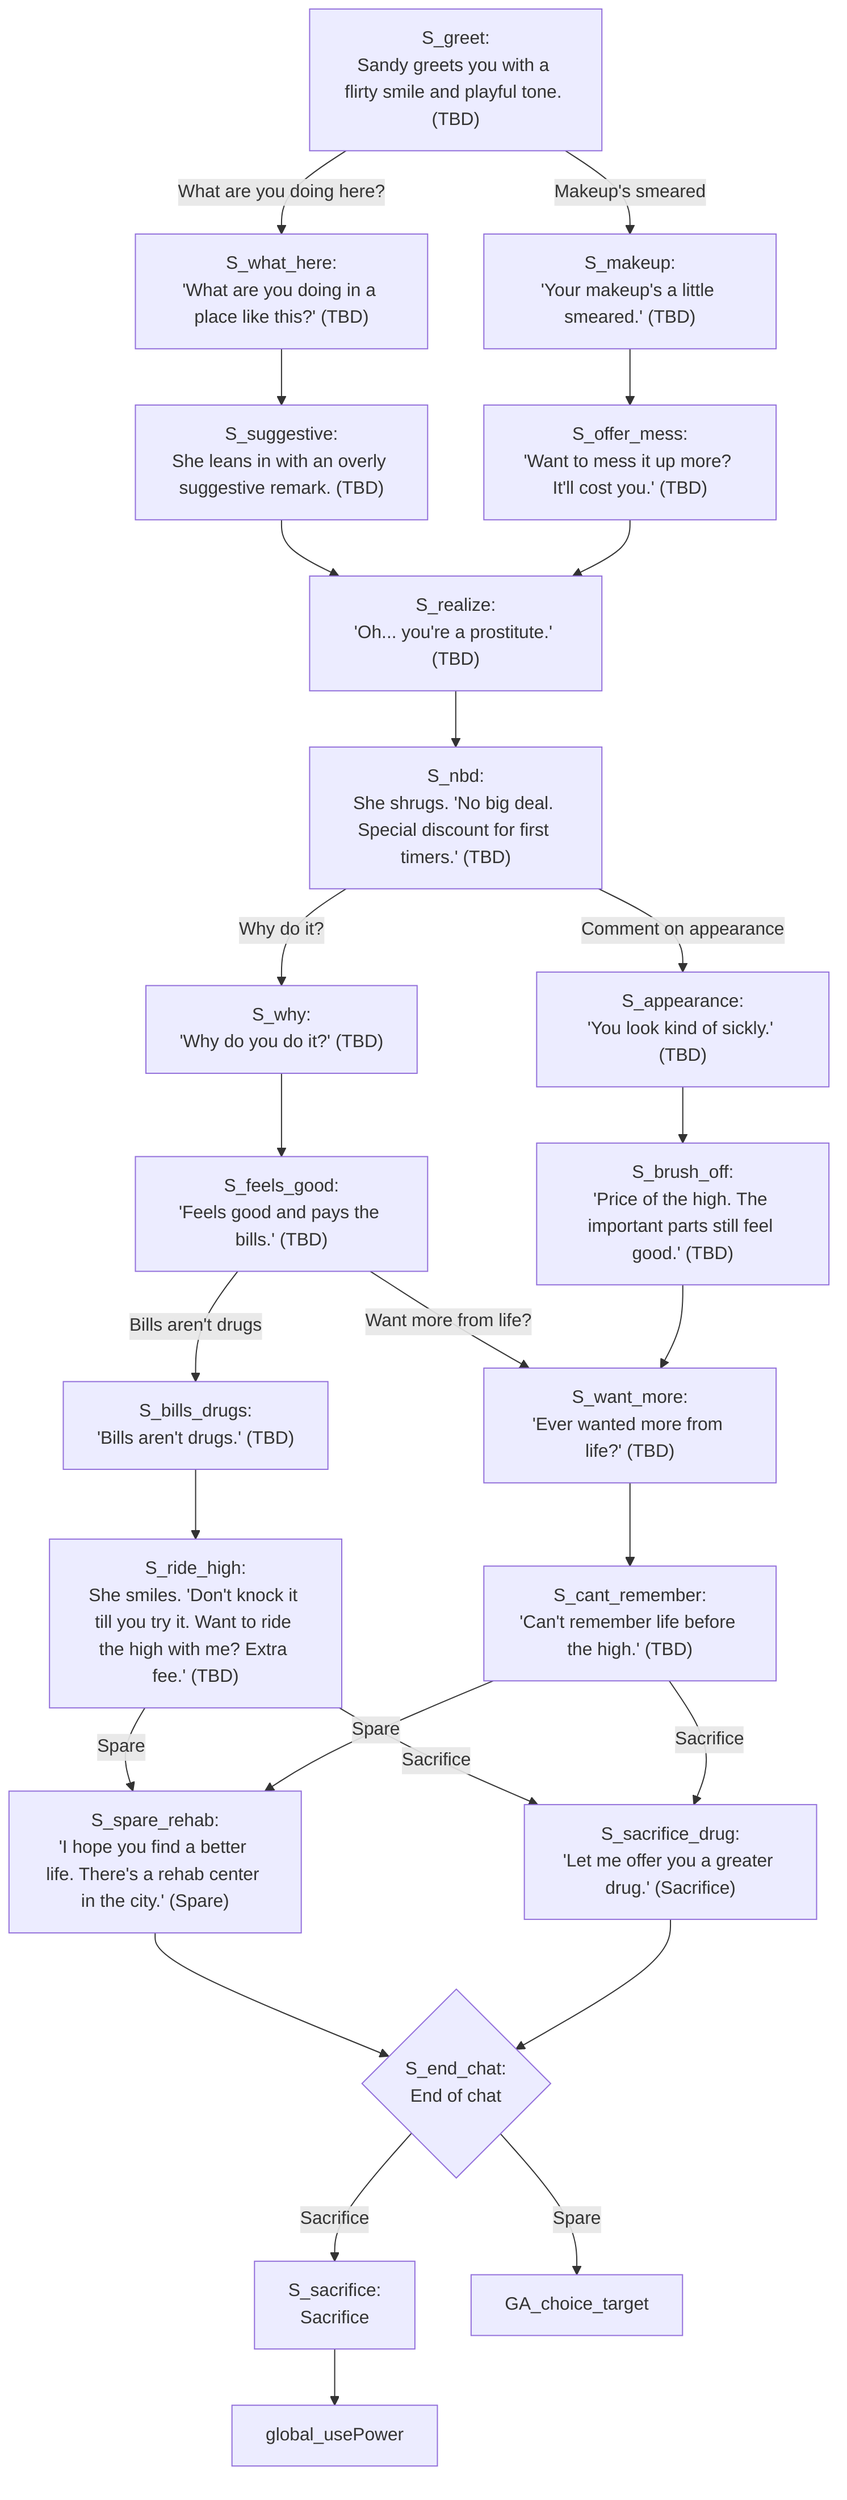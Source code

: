 flowchart TD
direction LR
S_greet["S_greet:<br/>Sandy greets you with a flirty smile and playful tone. (TBD)"] -->|What are you doing here?| S_what_here
S_greet -->|Makeup's smeared| S_makeup
S_what_here["S_what_here:<br/>'What are you doing in a place like this?' (TBD)"] --> S_suggestive
S_suggestive["S_suggestive:<br/>She leans in with an overly suggestive remark. (TBD)"] --> S_realize
S_makeup["S_makeup:<br/>'Your makeup's a little smeared.' (TBD)"] --> S_offer_mess
S_offer_mess["S_offer_mess:<br/>'Want to mess it up more? It'll cost you.' (TBD)"] --> S_realize
S_realize["S_realize:<br/>'Oh... you're a prostitute.' (TBD)"] --> S_nbd
S_nbd["S_nbd:<br/>She shrugs. 'No big deal. Special discount for first timers.' (TBD)"] -->|Why do it?| S_why
S_nbd -->|Comment on appearance| S_appearance
S_why["S_why:<br/>'Why do you do it?' (TBD)"] --> S_feels_good
S_feels_good["S_feels_good:<br/>'Feels good and pays the bills.' (TBD)"] -->|Bills aren't drugs| S_bills_drugs
S_feels_good -->|Want more from life?| S_want_more
S_bills_drugs["S_bills_drugs:<br/>'Bills aren't drugs.' (TBD)"] --> S_ride_high
S_ride_high["S_ride_high:<br/>She smiles. 'Don't knock it till you try it. Want to ride the high with me? Extra fee.' (TBD)"] -->|Spare| S_spare_rehab
S_ride_high -->|Sacrifice| S_sacrifice_drug
S_cant_remember["S_cant_remember:<br/>'Can't remember life before the high.' (TBD)"] -->|Spare| S_spare_rehab
S_cant_remember -->|Sacrifice| S_sacrifice_drug
S_spare_rehab["S_spare_rehab:<br/>'I hope you find a better life. There's a rehab center in the city.' (Spare)"] --> S_end_chat
S_sacrifice_drug["S_sacrifice_drug:<br/>'Let me offer you a greater drug.' (Sacrifice)"] --> S_end_chat
S_want_more["S_want_more:<br/>'Ever wanted more from life?' (TBD)"] --> S_cant_remember
S_appearance["S_appearance:<br/>'You look kind of sickly.' (TBD)"] --> S_brush_off
S_brush_off["S_brush_off:<br/>'Price of the high. The important parts still feel good.' (TBD)"] --> S_want_more

S_end_chat{"S_end_chat:<br/>End of chat"} -->|Sacrifice| S_sacrifice
S_end_chat -->|Spare| GA_choice_target

S_sacrifice["S_sacrifice:<br/>Sacrifice"] --> global_usePower